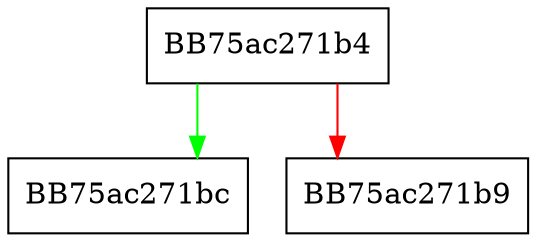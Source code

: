 digraph ZSTD_getDictID_fromDDict {
  node [shape="box"];
  graph [splines=ortho];
  BB75ac271b4 -> BB75ac271bc [color="green"];
  BB75ac271b4 -> BB75ac271b9 [color="red"];
}